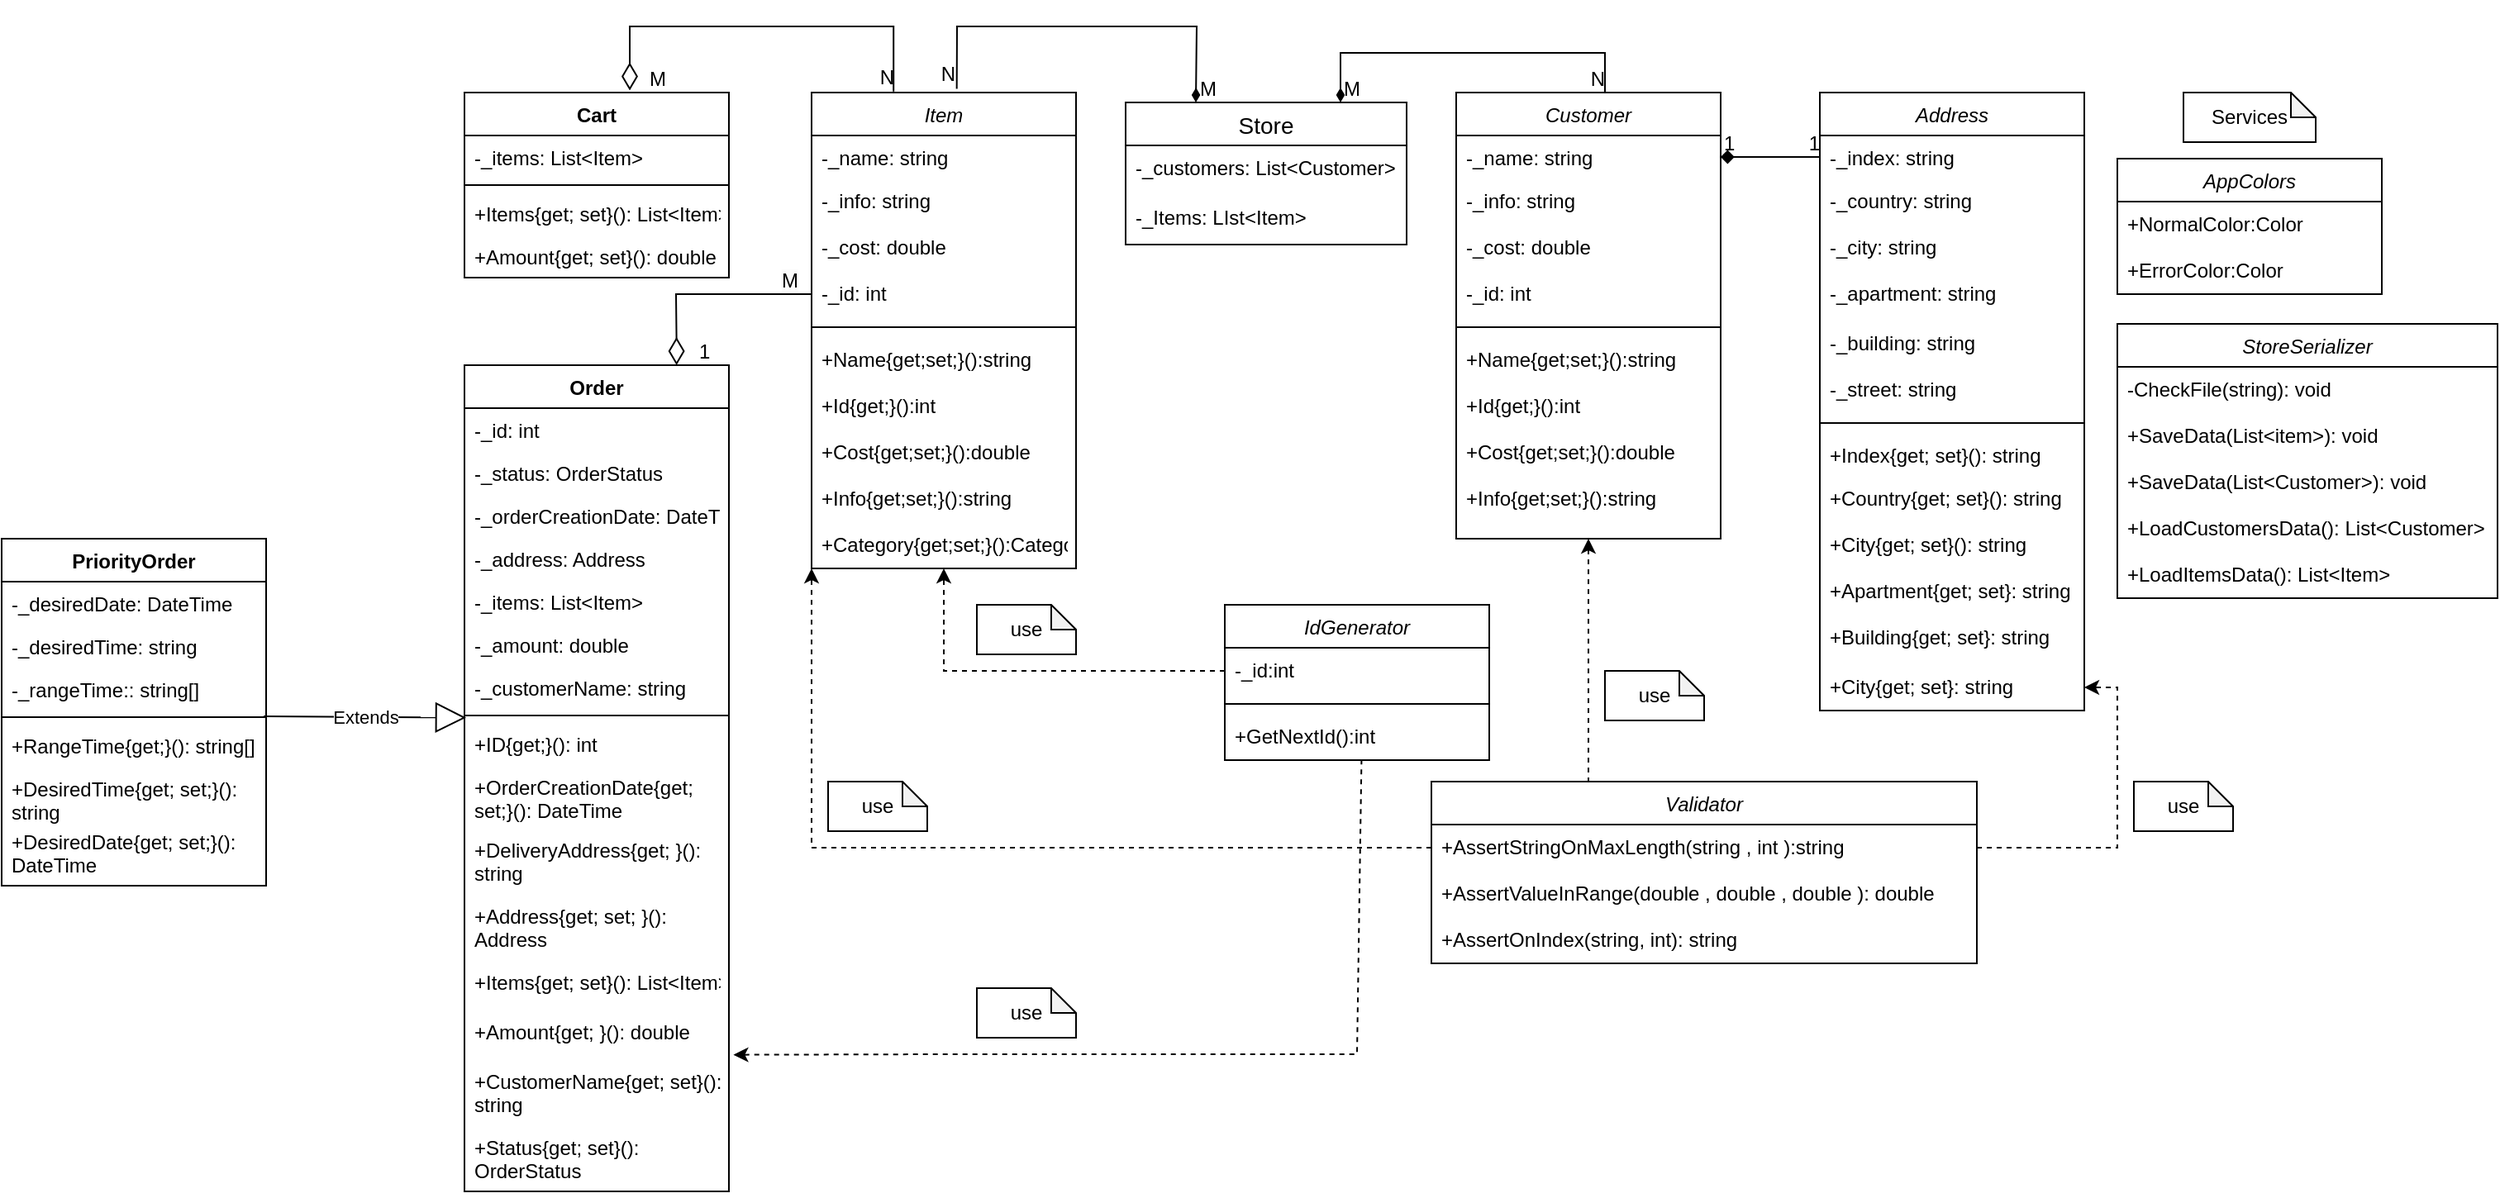 <mxfile version="20.7.4" type="device"><diagram id="C5RBs43oDa-KdzZeNtuy" name="Page-1"><mxGraphModel dx="1703" dy="504" grid="1" gridSize="10" guides="1" tooltips="1" connect="1" arrows="1" fold="1" page="1" pageScale="1" pageWidth="827" pageHeight="1169" background="#FFFFFF" math="0" shadow="0"><root><mxCell id="WIyWlLk6GJQsqaUBKTNV-0"/><mxCell id="WIyWlLk6GJQsqaUBKTNV-1" parent="WIyWlLk6GJQsqaUBKTNV-0"/><mxCell id="zkfFHV4jXpPFQw0GAbJ--0" value="Item" style="swimlane;fontStyle=2;align=center;verticalAlign=top;childLayout=stackLayout;horizontal=1;startSize=26;horizontalStack=0;resizeParent=1;resizeLast=0;collapsible=1;marginBottom=0;rounded=0;shadow=0;strokeWidth=1;" parent="WIyWlLk6GJQsqaUBKTNV-1" vertex="1"><mxGeometry x="-110" y="60" width="160" height="288" as="geometry"><mxRectangle x="230" y="140" width="160" height="26" as="alternateBounds"/></mxGeometry></mxCell><mxCell id="zkfFHV4jXpPFQw0GAbJ--1" value="-_name: string" style="text;align=left;verticalAlign=top;spacingLeft=4;spacingRight=4;overflow=hidden;rotatable=0;points=[[0,0.5],[1,0.5]];portConstraint=eastwest;" parent="zkfFHV4jXpPFQw0GAbJ--0" vertex="1"><mxGeometry y="26" width="160" height="26" as="geometry"/></mxCell><mxCell id="zkfFHV4jXpPFQw0GAbJ--2" value="-_info: string" style="text;align=left;verticalAlign=top;spacingLeft=4;spacingRight=4;overflow=hidden;rotatable=0;points=[[0,0.5],[1,0.5]];portConstraint=eastwest;rounded=0;shadow=0;html=0;" parent="zkfFHV4jXpPFQw0GAbJ--0" vertex="1"><mxGeometry y="52" width="160" height="28" as="geometry"/></mxCell><mxCell id="519BTDG2XaVJSGXnpHSW-0" value="-_cost: double" style="text;align=left;verticalAlign=top;spacingLeft=4;spacingRight=4;overflow=hidden;rotatable=0;points=[[0,0.5],[1,0.5]];portConstraint=eastwest;rounded=0;shadow=0;html=0;" parent="zkfFHV4jXpPFQw0GAbJ--0" vertex="1"><mxGeometry y="80" width="160" height="28" as="geometry"/></mxCell><mxCell id="519BTDG2XaVJSGXnpHSW-1" value="-_id: int" style="text;align=left;verticalAlign=top;spacingLeft=4;spacingRight=4;overflow=hidden;rotatable=0;points=[[0,0.5],[1,0.5]];portConstraint=eastwest;rounded=0;shadow=0;html=0;" parent="zkfFHV4jXpPFQw0GAbJ--0" vertex="1"><mxGeometry y="108" width="160" height="28" as="geometry"/></mxCell><mxCell id="zkfFHV4jXpPFQw0GAbJ--4" value="" style="line;html=1;strokeWidth=1;align=left;verticalAlign=middle;spacingTop=-1;spacingLeft=3;spacingRight=3;rotatable=0;labelPosition=right;points=[];portConstraint=eastwest;" parent="zkfFHV4jXpPFQw0GAbJ--0" vertex="1"><mxGeometry y="136" width="160" height="12" as="geometry"/></mxCell><mxCell id="519BTDG2XaVJSGXnpHSW-2" value="+Name{get;set;}():string" style="text;align=left;verticalAlign=top;spacingLeft=4;spacingRight=4;overflow=hidden;rotatable=0;points=[[0,0.5],[1,0.5]];portConstraint=eastwest;rounded=0;shadow=0;html=0;" parent="zkfFHV4jXpPFQw0GAbJ--0" vertex="1"><mxGeometry y="148" width="160" height="28" as="geometry"/></mxCell><mxCell id="519BTDG2XaVJSGXnpHSW-5" value="+Id{get;}():int" style="text;align=left;verticalAlign=top;spacingLeft=4;spacingRight=4;overflow=hidden;rotatable=0;points=[[0,0.5],[1,0.5]];portConstraint=eastwest;rounded=0;shadow=0;html=0;" parent="zkfFHV4jXpPFQw0GAbJ--0" vertex="1"><mxGeometry y="176" width="160" height="28" as="geometry"/></mxCell><mxCell id="519BTDG2XaVJSGXnpHSW-4" value="+Cost{get;set;}():double" style="text;align=left;verticalAlign=top;spacingLeft=4;spacingRight=4;overflow=hidden;rotatable=0;points=[[0,0.5],[1,0.5]];portConstraint=eastwest;rounded=0;shadow=0;html=0;" parent="zkfFHV4jXpPFQw0GAbJ--0" vertex="1"><mxGeometry y="204" width="160" height="28" as="geometry"/></mxCell><mxCell id="519BTDG2XaVJSGXnpHSW-3" value="+Info{get;set;}():string" style="text;align=left;verticalAlign=top;spacingLeft=4;spacingRight=4;overflow=hidden;rotatable=0;points=[[0,0.5],[1,0.5]];portConstraint=eastwest;rounded=0;shadow=0;html=0;" parent="zkfFHV4jXpPFQw0GAbJ--0" vertex="1"><mxGeometry y="232" width="160" height="28" as="geometry"/></mxCell><mxCell id="vRdYXKlZXbFBW9rXrEya-14" value="+Category{get;set;}():Categoty" style="text;align=left;verticalAlign=top;spacingLeft=4;spacingRight=4;overflow=hidden;rotatable=0;points=[[0,0.5],[1,0.5]];portConstraint=eastwest;rounded=0;shadow=0;html=0;" vertex="1" parent="zkfFHV4jXpPFQw0GAbJ--0"><mxGeometry y="260" width="160" height="28" as="geometry"/></mxCell><mxCell id="519BTDG2XaVJSGXnpHSW-16" value="AppColors" style="swimlane;fontStyle=2;align=center;verticalAlign=top;childLayout=stackLayout;horizontal=1;startSize=26;horizontalStack=0;resizeParent=1;resizeLast=0;collapsible=1;marginBottom=0;rounded=0;shadow=0;strokeWidth=1;" parent="WIyWlLk6GJQsqaUBKTNV-1" vertex="1"><mxGeometry x="680" y="100" width="160" height="82" as="geometry"><mxRectangle x="230" y="140" width="160" height="26" as="alternateBounds"/></mxGeometry></mxCell><mxCell id="519BTDG2XaVJSGXnpHSW-21" value="+NormalColor:Color" style="text;align=left;verticalAlign=top;spacingLeft=4;spacingRight=4;overflow=hidden;rotatable=0;points=[[0,0.5],[1,0.5]];portConstraint=eastwest;rounded=0;shadow=0;html=0;" parent="519BTDG2XaVJSGXnpHSW-16" vertex="1"><mxGeometry y="26" width="160" height="28" as="geometry"/></mxCell><mxCell id="519BTDG2XaVJSGXnpHSW-22" value="+ErrorColor:Color" style="text;align=left;verticalAlign=top;spacingLeft=4;spacingRight=4;overflow=hidden;rotatable=0;points=[[0,0.5],[1,0.5]];portConstraint=eastwest;rounded=0;shadow=0;html=0;" parent="519BTDG2XaVJSGXnpHSW-16" vertex="1"><mxGeometry y="54" width="160" height="28" as="geometry"/></mxCell><mxCell id="519BTDG2XaVJSGXnpHSW-24" value="IdGenerator" style="swimlane;fontStyle=2;align=center;verticalAlign=top;childLayout=stackLayout;horizontal=1;startSize=26;horizontalStack=0;resizeParent=1;resizeLast=0;collapsible=1;marginBottom=0;rounded=0;shadow=0;strokeWidth=1;" parent="WIyWlLk6GJQsqaUBKTNV-1" vertex="1"><mxGeometry x="140" y="370" width="160" height="94" as="geometry"><mxRectangle x="230" y="140" width="160" height="26" as="alternateBounds"/></mxGeometry></mxCell><mxCell id="519BTDG2XaVJSGXnpHSW-25" value="-_id:int" style="text;align=left;verticalAlign=top;spacingLeft=4;spacingRight=4;overflow=hidden;rotatable=0;points=[[0,0.5],[1,0.5]];portConstraint=eastwest;rounded=0;shadow=0;html=0;" parent="519BTDG2XaVJSGXnpHSW-24" vertex="1"><mxGeometry y="26" width="160" height="28" as="geometry"/></mxCell><mxCell id="519BTDG2XaVJSGXnpHSW-27" value="" style="line;html=1;strokeWidth=1;align=left;verticalAlign=middle;spacingTop=-1;spacingLeft=3;spacingRight=3;rotatable=0;labelPosition=right;points=[];portConstraint=eastwest;" parent="519BTDG2XaVJSGXnpHSW-24" vertex="1"><mxGeometry y="54" width="160" height="12" as="geometry"/></mxCell><mxCell id="519BTDG2XaVJSGXnpHSW-26" value="+GetNextId():int" style="text;align=left;verticalAlign=top;spacingLeft=4;spacingRight=4;overflow=hidden;rotatable=0;points=[[0,0.5],[1,0.5]];portConstraint=eastwest;rounded=0;shadow=0;html=0;" parent="519BTDG2XaVJSGXnpHSW-24" vertex="1"><mxGeometry y="66" width="160" height="28" as="geometry"/></mxCell><mxCell id="519BTDG2XaVJSGXnpHSW-28" value="" style="endArrow=classic;html=1;rounded=0;exitX=0;exitY=0.5;exitDx=0;exitDy=0;entryX=0.5;entryY=1;entryDx=0;entryDy=0;dashed=1;" parent="WIyWlLk6GJQsqaUBKTNV-1" source="519BTDG2XaVJSGXnpHSW-25" target="zkfFHV4jXpPFQw0GAbJ--0" edge="1"><mxGeometry width="50" height="50" relative="1" as="geometry"><mxPoint x="350" y="320" as="sourcePoint"/><mxPoint x="290" y="410" as="targetPoint"/><Array as="points"><mxPoint x="-30" y="410"/></Array></mxGeometry></mxCell><mxCell id="519BTDG2XaVJSGXnpHSW-32" value="use" style="shape=note;whiteSpace=wrap;html=1;backgroundOutline=1;darkOpacity=0.05;size=15;" parent="WIyWlLk6GJQsqaUBKTNV-1" vertex="1"><mxGeometry x="-10" y="370" width="60" height="30" as="geometry"/></mxCell><mxCell id="N-7RvLQb_nXn4aWoGoAr-60" style="edgeStyle=orthogonalEdgeStyle;rounded=0;orthogonalLoop=1;jettySize=auto;html=1;exitX=0.25;exitY=0;exitDx=0;exitDy=0;entryX=0.5;entryY=1;entryDx=0;entryDy=0;dashed=1;" parent="WIyWlLk6GJQsqaUBKTNV-1" source="519BTDG2XaVJSGXnpHSW-34" target="N-7RvLQb_nXn4aWoGoAr-1" edge="1"><mxGeometry relative="1" as="geometry"><Array as="points"><mxPoint x="360" y="477"/></Array></mxGeometry></mxCell><mxCell id="519BTDG2XaVJSGXnpHSW-34" value="Validator&#10;" style="swimlane;fontStyle=2;align=center;verticalAlign=top;childLayout=stackLayout;horizontal=1;startSize=26;horizontalStack=0;resizeParent=1;resizeLast=0;collapsible=1;marginBottom=0;rounded=0;shadow=0;strokeWidth=1;" parent="WIyWlLk6GJQsqaUBKTNV-1" vertex="1"><mxGeometry x="265" y="477" width="330" height="110" as="geometry"><mxRectangle x="230" y="140" width="160" height="26" as="alternateBounds"/></mxGeometry></mxCell><mxCell id="519BTDG2XaVJSGXnpHSW-35" value="+AssertStringOnMaxLength(string , int ):string" style="text;align=left;verticalAlign=top;spacingLeft=4;spacingRight=4;overflow=hidden;rotatable=0;points=[[0,0.5],[1,0.5]];portConstraint=eastwest;rounded=0;shadow=0;html=0;" parent="519BTDG2XaVJSGXnpHSW-34" vertex="1"><mxGeometry y="26" width="330" height="28" as="geometry"/></mxCell><mxCell id="519BTDG2XaVJSGXnpHSW-37" value="+AssertValueInRange(double , double , double ): double&#10;" style="text;align=left;verticalAlign=top;spacingLeft=4;spacingRight=4;overflow=hidden;rotatable=0;points=[[0,0.5],[1,0.5]];portConstraint=eastwest;rounded=0;shadow=0;html=0;" parent="519BTDG2XaVJSGXnpHSW-34" vertex="1"><mxGeometry y="54" width="330" height="28" as="geometry"/></mxCell><mxCell id="N-7RvLQb_nXn4aWoGoAr-53" value="+AssertOnIndex(string, int): string" style="text;align=left;verticalAlign=top;spacingLeft=4;spacingRight=4;overflow=hidden;rotatable=0;points=[[0,0.5],[1,0.5]];portConstraint=eastwest;rounded=0;shadow=0;html=0;" parent="519BTDG2XaVJSGXnpHSW-34" vertex="1"><mxGeometry y="82" width="330" height="28" as="geometry"/></mxCell><mxCell id="519BTDG2XaVJSGXnpHSW-40" style="edgeStyle=orthogonalEdgeStyle;rounded=0;orthogonalLoop=1;jettySize=auto;html=1;exitX=0;exitY=0.5;exitDx=0;exitDy=0;entryX=0;entryY=1;entryDx=0;entryDy=0;dashed=1;" parent="WIyWlLk6GJQsqaUBKTNV-1" source="519BTDG2XaVJSGXnpHSW-35" target="zkfFHV4jXpPFQw0GAbJ--0" edge="1"><mxGeometry relative="1" as="geometry"/></mxCell><mxCell id="519BTDG2XaVJSGXnpHSW-41" value="use" style="shape=note;whiteSpace=wrap;html=1;backgroundOutline=1;darkOpacity=0.05;size=15;" parent="WIyWlLk6GJQsqaUBKTNV-1" vertex="1"><mxGeometry x="-100" y="477" width="60" height="30" as="geometry"/></mxCell><mxCell id="N-7RvLQb_nXn4aWoGoAr-0" style="edgeStyle=orthogonalEdgeStyle;rounded=0;orthogonalLoop=1;jettySize=auto;html=1;exitX=0.5;exitY=1;exitDx=0;exitDy=0;exitPerimeter=0;dashed=1;" parent="WIyWlLk6GJQsqaUBKTNV-1" edge="1"><mxGeometry relative="1" as="geometry"><mxPoint x="700.0" y="370" as="sourcePoint"/><mxPoint x="700.0" y="370" as="targetPoint"/></mxGeometry></mxCell><mxCell id="N-7RvLQb_nXn4aWoGoAr-1" value="Customer" style="swimlane;fontStyle=2;align=center;verticalAlign=top;childLayout=stackLayout;horizontal=1;startSize=26;horizontalStack=0;resizeParent=1;resizeLast=0;collapsible=1;marginBottom=0;rounded=0;shadow=0;strokeWidth=1;" parent="WIyWlLk6GJQsqaUBKTNV-1" vertex="1"><mxGeometry x="280" y="60" width="160" height="270" as="geometry"><mxRectangle x="230" y="140" width="160" height="26" as="alternateBounds"/></mxGeometry></mxCell><mxCell id="N-7RvLQb_nXn4aWoGoAr-2" value="-_name: string" style="text;align=left;verticalAlign=top;spacingLeft=4;spacingRight=4;overflow=hidden;rotatable=0;points=[[0,0.5],[1,0.5]];portConstraint=eastwest;" parent="N-7RvLQb_nXn4aWoGoAr-1" vertex="1"><mxGeometry y="26" width="160" height="26" as="geometry"/></mxCell><mxCell id="N-7RvLQb_nXn4aWoGoAr-3" value="-_info: string" style="text;align=left;verticalAlign=top;spacingLeft=4;spacingRight=4;overflow=hidden;rotatable=0;points=[[0,0.5],[1,0.5]];portConstraint=eastwest;rounded=0;shadow=0;html=0;" parent="N-7RvLQb_nXn4aWoGoAr-1" vertex="1"><mxGeometry y="52" width="160" height="28" as="geometry"/></mxCell><mxCell id="N-7RvLQb_nXn4aWoGoAr-4" value="-_cost: double" style="text;align=left;verticalAlign=top;spacingLeft=4;spacingRight=4;overflow=hidden;rotatable=0;points=[[0,0.5],[1,0.5]];portConstraint=eastwest;rounded=0;shadow=0;html=0;" parent="N-7RvLQb_nXn4aWoGoAr-1" vertex="1"><mxGeometry y="80" width="160" height="28" as="geometry"/></mxCell><mxCell id="N-7RvLQb_nXn4aWoGoAr-5" value="-_id: int" style="text;align=left;verticalAlign=top;spacingLeft=4;spacingRight=4;overflow=hidden;rotatable=0;points=[[0,0.5],[1,0.5]];portConstraint=eastwest;rounded=0;shadow=0;html=0;" parent="N-7RvLQb_nXn4aWoGoAr-1" vertex="1"><mxGeometry y="108" width="160" height="28" as="geometry"/></mxCell><mxCell id="N-7RvLQb_nXn4aWoGoAr-6" value="" style="line;html=1;strokeWidth=1;align=left;verticalAlign=middle;spacingTop=-1;spacingLeft=3;spacingRight=3;rotatable=0;labelPosition=right;points=[];portConstraint=eastwest;" parent="N-7RvLQb_nXn4aWoGoAr-1" vertex="1"><mxGeometry y="136" width="160" height="12" as="geometry"/></mxCell><mxCell id="N-7RvLQb_nXn4aWoGoAr-7" value="+Name{get;set;}():string" style="text;align=left;verticalAlign=top;spacingLeft=4;spacingRight=4;overflow=hidden;rotatable=0;points=[[0,0.5],[1,0.5]];portConstraint=eastwest;rounded=0;shadow=0;html=0;" parent="N-7RvLQb_nXn4aWoGoAr-1" vertex="1"><mxGeometry y="148" width="160" height="28" as="geometry"/></mxCell><mxCell id="N-7RvLQb_nXn4aWoGoAr-8" value="+Id{get;}():int" style="text;align=left;verticalAlign=top;spacingLeft=4;spacingRight=4;overflow=hidden;rotatable=0;points=[[0,0.5],[1,0.5]];portConstraint=eastwest;rounded=0;shadow=0;html=0;" parent="N-7RvLQb_nXn4aWoGoAr-1" vertex="1"><mxGeometry y="176" width="160" height="28" as="geometry"/></mxCell><mxCell id="N-7RvLQb_nXn4aWoGoAr-9" value="+Cost{get;set;}():double" style="text;align=left;verticalAlign=top;spacingLeft=4;spacingRight=4;overflow=hidden;rotatable=0;points=[[0,0.5],[1,0.5]];portConstraint=eastwest;rounded=0;shadow=0;html=0;" parent="N-7RvLQb_nXn4aWoGoAr-1" vertex="1"><mxGeometry y="204" width="160" height="28" as="geometry"/></mxCell><mxCell id="N-7RvLQb_nXn4aWoGoAr-10" value="+Info{get;set;}():string" style="text;align=left;verticalAlign=top;spacingLeft=4;spacingRight=4;overflow=hidden;rotatable=0;points=[[0,0.5],[1,0.5]];portConstraint=eastwest;rounded=0;shadow=0;html=0;" parent="N-7RvLQb_nXn4aWoGoAr-1" vertex="1"><mxGeometry y="232" width="160" height="28" as="geometry"/></mxCell><mxCell id="N-7RvLQb_nXn4aWoGoAr-26" value="Address" style="swimlane;fontStyle=2;align=center;verticalAlign=top;childLayout=stackLayout;horizontal=1;startSize=26;horizontalStack=0;resizeParent=1;resizeLast=0;collapsible=1;marginBottom=0;rounded=0;shadow=0;strokeWidth=1;" parent="WIyWlLk6GJQsqaUBKTNV-1" vertex="1"><mxGeometry x="500" y="60" width="160" height="374" as="geometry"><mxRectangle x="230" y="140" width="160" height="26" as="alternateBounds"/></mxGeometry></mxCell><mxCell id="N-7RvLQb_nXn4aWoGoAr-25" value="-_index: string    " style="text;align=left;verticalAlign=top;spacingLeft=4;spacingRight=4;overflow=hidden;rotatable=0;points=[[0,0.5],[1,0.5]];portConstraint=eastwest;" parent="N-7RvLQb_nXn4aWoGoAr-26" vertex="1"><mxGeometry y="26" width="160" height="26" as="geometry"/></mxCell><mxCell id="N-7RvLQb_nXn4aWoGoAr-24" value="-_country: string" style="text;align=left;verticalAlign=top;spacingLeft=4;spacingRight=4;overflow=hidden;rotatable=0;points=[[0,0.5],[1,0.5]];portConstraint=eastwest;rounded=0;shadow=0;html=0;" parent="N-7RvLQb_nXn4aWoGoAr-26" vertex="1"><mxGeometry y="52" width="160" height="28" as="geometry"/></mxCell><mxCell id="N-7RvLQb_nXn4aWoGoAr-23" value="-_city: string" style="text;align=left;verticalAlign=top;spacingLeft=4;spacingRight=4;overflow=hidden;rotatable=0;points=[[0,0.5],[1,0.5]];portConstraint=eastwest;rounded=0;shadow=0;html=0;" parent="N-7RvLQb_nXn4aWoGoAr-26" vertex="1"><mxGeometry y="80" width="160" height="28" as="geometry"/></mxCell><mxCell id="N-7RvLQb_nXn4aWoGoAr-20" value="-_apartment: string" style="text;align=left;verticalAlign=top;spacingLeft=4;spacingRight=4;overflow=hidden;rotatable=0;points=[[0,0.5],[1,0.5]];portConstraint=eastwest;rounded=0;shadow=0;html=0;" parent="N-7RvLQb_nXn4aWoGoAr-26" vertex="1"><mxGeometry y="108" width="160" height="30" as="geometry"/></mxCell><mxCell id="N-7RvLQb_nXn4aWoGoAr-21" value="-_building: string" style="text;align=left;verticalAlign=top;spacingLeft=4;spacingRight=4;overflow=hidden;rotatable=0;points=[[0,0.5],[1,0.5]];portConstraint=eastwest;rounded=0;shadow=0;html=0;" parent="N-7RvLQb_nXn4aWoGoAr-26" vertex="1"><mxGeometry y="138" width="160" height="28" as="geometry"/></mxCell><mxCell id="N-7RvLQb_nXn4aWoGoAr-22" value="-_street: string" style="text;align=left;verticalAlign=top;spacingLeft=4;spacingRight=4;overflow=hidden;rotatable=0;points=[[0,0.5],[1,0.5]];portConstraint=eastwest;rounded=0;shadow=0;html=0;" parent="N-7RvLQb_nXn4aWoGoAr-26" vertex="1"><mxGeometry y="166" width="160" height="28" as="geometry"/></mxCell><mxCell id="N-7RvLQb_nXn4aWoGoAr-31" value="" style="line;html=1;strokeWidth=1;align=left;verticalAlign=middle;spacingTop=-1;spacingLeft=3;spacingRight=3;rotatable=0;labelPosition=right;points=[];portConstraint=eastwest;" parent="N-7RvLQb_nXn4aWoGoAr-26" vertex="1"><mxGeometry y="194" width="160" height="12" as="geometry"/></mxCell><mxCell id="N-7RvLQb_nXn4aWoGoAr-36" value="+Index{get; set}(): string" style="text;align=left;verticalAlign=top;spacingLeft=4;spacingRight=4;overflow=hidden;rotatable=0;points=[[0,0.5],[1,0.5]];portConstraint=eastwest;" parent="N-7RvLQb_nXn4aWoGoAr-26" vertex="1"><mxGeometry y="206" width="160" height="26" as="geometry"/></mxCell><mxCell id="N-7RvLQb_nXn4aWoGoAr-37" value="+Country{get; set}(): string" style="text;align=left;verticalAlign=top;spacingLeft=4;spacingRight=4;overflow=hidden;rotatable=0;points=[[0,0.5],[1,0.5]];portConstraint=eastwest;rounded=0;shadow=0;html=0;" parent="N-7RvLQb_nXn4aWoGoAr-26" vertex="1"><mxGeometry y="232" width="160" height="28" as="geometry"/></mxCell><mxCell id="N-7RvLQb_nXn4aWoGoAr-41" value="+City{get; set}(): string" style="text;align=left;verticalAlign=top;spacingLeft=4;spacingRight=4;overflow=hidden;rotatable=0;points=[[0,0.5],[1,0.5]];portConstraint=eastwest;rounded=0;shadow=0;html=0;" parent="N-7RvLQb_nXn4aWoGoAr-26" vertex="1"><mxGeometry y="260" width="160" height="28" as="geometry"/></mxCell><mxCell id="N-7RvLQb_nXn4aWoGoAr-40" value="+Apartment{get; set}: string" style="text;align=left;verticalAlign=top;spacingLeft=4;spacingRight=4;overflow=hidden;rotatable=0;points=[[0,0.5],[1,0.5]];portConstraint=eastwest;rounded=0;shadow=0;html=0;" parent="N-7RvLQb_nXn4aWoGoAr-26" vertex="1"><mxGeometry y="288" width="160" height="28" as="geometry"/></mxCell><mxCell id="N-7RvLQb_nXn4aWoGoAr-39" value="+Building{get; set}: string" style="text;align=left;verticalAlign=top;spacingLeft=4;spacingRight=4;overflow=hidden;rotatable=0;points=[[0,0.5],[1,0.5]];portConstraint=eastwest;rounded=0;shadow=0;html=0;" parent="N-7RvLQb_nXn4aWoGoAr-26" vertex="1"><mxGeometry y="316" width="160" height="30" as="geometry"/></mxCell><mxCell id="N-7RvLQb_nXn4aWoGoAr-38" value="+City{get; set}: string" style="text;align=left;verticalAlign=top;spacingLeft=4;spacingRight=4;overflow=hidden;rotatable=0;points=[[0,0.5],[1,0.5]];portConstraint=eastwest;rounded=0;shadow=0;html=0;" parent="N-7RvLQb_nXn4aWoGoAr-26" vertex="1"><mxGeometry y="346" width="160" height="28" as="geometry"/></mxCell><mxCell id="N-7RvLQb_nXn4aWoGoAr-43" value="Services" style="shape=note;whiteSpace=wrap;html=1;backgroundOutline=1;darkOpacity=0.05;size=15;" parent="WIyWlLk6GJQsqaUBKTNV-1" vertex="1"><mxGeometry x="720" y="60" width="80" height="30" as="geometry"/></mxCell><mxCell id="N-7RvLQb_nXn4aWoGoAr-44" value="StoreSerializer" style="swimlane;fontStyle=2;align=center;verticalAlign=top;childLayout=stackLayout;horizontal=1;startSize=26;horizontalStack=0;resizeParent=1;resizeLast=0;collapsible=1;marginBottom=0;rounded=0;shadow=0;strokeWidth=1;" parent="WIyWlLk6GJQsqaUBKTNV-1" vertex="1"><mxGeometry x="680" y="200" width="230" height="166" as="geometry"><mxRectangle x="230" y="140" width="160" height="26" as="alternateBounds"/></mxGeometry></mxCell><mxCell id="N-7RvLQb_nXn4aWoGoAr-45" value="-CheckFile(string): void" style="text;align=left;verticalAlign=top;spacingLeft=4;spacingRight=4;overflow=hidden;rotatable=0;points=[[0,0.5],[1,0.5]];portConstraint=eastwest;rounded=0;shadow=0;html=0;" parent="N-7RvLQb_nXn4aWoGoAr-44" vertex="1"><mxGeometry y="26" width="230" height="28" as="geometry"/></mxCell><mxCell id="N-7RvLQb_nXn4aWoGoAr-46" value="+SaveData(List&lt;item&gt;): void" style="text;align=left;verticalAlign=top;spacingLeft=4;spacingRight=4;overflow=hidden;rotatable=0;points=[[0,0.5],[1,0.5]];portConstraint=eastwest;rounded=0;shadow=0;html=0;" parent="N-7RvLQb_nXn4aWoGoAr-44" vertex="1"><mxGeometry y="54" width="230" height="28" as="geometry"/></mxCell><mxCell id="N-7RvLQb_nXn4aWoGoAr-50" value="+SaveData(List&lt;Customer&gt;): void" style="text;align=left;verticalAlign=top;spacingLeft=4;spacingRight=4;overflow=hidden;rotatable=0;points=[[0,0.5],[1,0.5]];portConstraint=eastwest;rounded=0;shadow=0;html=0;" parent="N-7RvLQb_nXn4aWoGoAr-44" vertex="1"><mxGeometry y="82" width="230" height="28" as="geometry"/></mxCell><mxCell id="N-7RvLQb_nXn4aWoGoAr-51" value="+LoadCustomersData(): List&lt;Customer&gt;" style="text;align=left;verticalAlign=top;spacingLeft=4;spacingRight=4;overflow=hidden;rotatable=0;points=[[0,0.5],[1,0.5]];portConstraint=eastwest;rounded=0;shadow=0;html=0;" parent="N-7RvLQb_nXn4aWoGoAr-44" vertex="1"><mxGeometry y="110" width="230" height="28" as="geometry"/></mxCell><mxCell id="N-7RvLQb_nXn4aWoGoAr-52" value="+LoadItemsData(): List&lt;Item&gt;" style="text;align=left;verticalAlign=top;spacingLeft=4;spacingRight=4;overflow=hidden;rotatable=0;points=[[0,0.5],[1,0.5]];portConstraint=eastwest;rounded=0;shadow=0;html=0;" parent="N-7RvLQb_nXn4aWoGoAr-44" vertex="1"><mxGeometry y="138" width="230" height="28" as="geometry"/></mxCell><mxCell id="N-7RvLQb_nXn4aWoGoAr-55" style="edgeStyle=orthogonalEdgeStyle;rounded=0;orthogonalLoop=1;jettySize=auto;html=1;exitX=1;exitY=0.5;exitDx=0;exitDy=0;entryX=1;entryY=0.5;entryDx=0;entryDy=0;dashed=1;" parent="WIyWlLk6GJQsqaUBKTNV-1" source="519BTDG2XaVJSGXnpHSW-35" target="N-7RvLQb_nXn4aWoGoAr-38" edge="1"><mxGeometry relative="1" as="geometry"/></mxCell><mxCell id="N-7RvLQb_nXn4aWoGoAr-57" value="use" style="shape=note;whiteSpace=wrap;html=1;backgroundOutline=1;darkOpacity=0.05;size=15;" parent="WIyWlLk6GJQsqaUBKTNV-1" vertex="1"><mxGeometry x="690" y="477" width="60" height="30" as="geometry"/></mxCell><mxCell id="N-7RvLQb_nXn4aWoGoAr-61" value="use" style="shape=note;whiteSpace=wrap;html=1;backgroundOutline=1;darkOpacity=0.05;size=15;" parent="WIyWlLk6GJQsqaUBKTNV-1" vertex="1"><mxGeometry x="370" y="410" width="60" height="30" as="geometry"/></mxCell><mxCell id="N-7RvLQb_nXn4aWoGoAr-62" value="" style="endArrow=none;html=1;rounded=0;entryX=0;entryY=0.5;entryDx=0;entryDy=0;exitX=1;exitY=0.5;exitDx=0;exitDy=0;startArrow=diamond;startFill=1;" parent="WIyWlLk6GJQsqaUBKTNV-1" source="N-7RvLQb_nXn4aWoGoAr-2" target="N-7RvLQb_nXn4aWoGoAr-25" edge="1"><mxGeometry relative="1" as="geometry"><mxPoint x="414" y="98.41" as="sourcePoint"/><mxPoint x="574" y="98.41" as="targetPoint"/></mxGeometry></mxCell><mxCell id="N-7RvLQb_nXn4aWoGoAr-63" value="1" style="resizable=0;html=1;align=left;verticalAlign=bottom;" parent="N-7RvLQb_nXn4aWoGoAr-62" connectable="0" vertex="1"><mxGeometry x="-1" relative="1" as="geometry"/></mxCell><mxCell id="N-7RvLQb_nXn4aWoGoAr-64" value="1" style="resizable=0;html=1;align=right;verticalAlign=bottom;" parent="N-7RvLQb_nXn4aWoGoAr-62" connectable="0" vertex="1"><mxGeometry x="1" relative="1" as="geometry"/></mxCell><mxCell id="N-7RvLQb_nXn4aWoGoAr-82" value="Store" style="swimlane;fontStyle=0;childLayout=stackLayout;horizontal=1;startSize=26;horizontalStack=0;resizeParent=1;resizeParentMax=0;resizeLast=0;collapsible=1;marginBottom=0;align=center;fontSize=14;" parent="WIyWlLk6GJQsqaUBKTNV-1" vertex="1"><mxGeometry x="80" y="66" width="170" height="86" as="geometry"/></mxCell><mxCell id="N-7RvLQb_nXn4aWoGoAr-83" value="-_customers: List&lt;Customer&gt;" style="text;strokeColor=none;fillColor=none;spacingLeft=4;spacingRight=4;overflow=hidden;rotatable=0;points=[[0,0.5],[1,0.5]];portConstraint=eastwest;fontSize=12;" parent="N-7RvLQb_nXn4aWoGoAr-82" vertex="1"><mxGeometry y="26" width="170" height="30" as="geometry"/></mxCell><mxCell id="N-7RvLQb_nXn4aWoGoAr-84" value="-_Items: LIst&lt;Item&gt;" style="text;strokeColor=none;fillColor=none;spacingLeft=4;spacingRight=4;overflow=hidden;rotatable=0;points=[[0,0.5],[1,0.5]];portConstraint=eastwest;fontSize=12;" parent="N-7RvLQb_nXn4aWoGoAr-82" vertex="1"><mxGeometry y="56" width="170" height="30" as="geometry"/></mxCell><mxCell id="N-7RvLQb_nXn4aWoGoAr-88" value="" style="endArrow=none;html=1;rounded=0;startArrow=diamondThin;startFill=1;" parent="WIyWlLk6GJQsqaUBKTNV-1" edge="1"><mxGeometry relative="1" as="geometry"><mxPoint x="210" y="66" as="sourcePoint"/><mxPoint x="370" y="60" as="targetPoint"/><Array as="points"><mxPoint x="210" y="36"/><mxPoint x="370" y="36"/></Array></mxGeometry></mxCell><mxCell id="N-7RvLQb_nXn4aWoGoAr-89" value="M" style="resizable=0;html=1;align=left;verticalAlign=bottom;" parent="N-7RvLQb_nXn4aWoGoAr-88" connectable="0" vertex="1"><mxGeometry x="-1" relative="1" as="geometry"/></mxCell><mxCell id="N-7RvLQb_nXn4aWoGoAr-90" value="N" style="resizable=0;html=1;align=right;verticalAlign=bottom;" parent="N-7RvLQb_nXn4aWoGoAr-88" connectable="0" vertex="1"><mxGeometry x="1" relative="1" as="geometry"/></mxCell><mxCell id="N-7RvLQb_nXn4aWoGoAr-94" value="" style="endArrow=none;html=1;rounded=0;startArrow=diamondThin;startFill=1;entryX=0.549;entryY=-0.008;entryDx=0;entryDy=0;entryPerimeter=0;exitX=0.25;exitY=0;exitDx=0;exitDy=0;" parent="WIyWlLk6GJQsqaUBKTNV-1" source="N-7RvLQb_nXn4aWoGoAr-82" target="zkfFHV4jXpPFQw0GAbJ--0" edge="1"><mxGeometry relative="1" as="geometry"><mxPoint x="60" y="50" as="sourcePoint"/><mxPoint x="220" y="44.0" as="targetPoint"/><Array as="points"><mxPoint x="123" y="20"/><mxPoint x="-22" y="20"/></Array></mxGeometry></mxCell><mxCell id="N-7RvLQb_nXn4aWoGoAr-95" value="M" style="resizable=0;html=1;align=left;verticalAlign=bottom;" parent="N-7RvLQb_nXn4aWoGoAr-94" connectable="0" vertex="1"><mxGeometry x="-1" relative="1" as="geometry"/></mxCell><mxCell id="N-7RvLQb_nXn4aWoGoAr-96" value="N" style="resizable=0;html=1;align=right;verticalAlign=bottom;" parent="N-7RvLQb_nXn4aWoGoAr-94" connectable="0" vertex="1"><mxGeometry x="1" relative="1" as="geometry"/></mxCell><mxCell id="vRdYXKlZXbFBW9rXrEya-0" value="Cart" style="swimlane;fontStyle=1;align=center;verticalAlign=top;childLayout=stackLayout;horizontal=1;startSize=26;horizontalStack=0;resizeParent=1;resizeParentMax=0;resizeLast=0;collapsible=1;marginBottom=0;" vertex="1" parent="WIyWlLk6GJQsqaUBKTNV-1"><mxGeometry x="-320" y="60" width="160" height="112" as="geometry"/></mxCell><mxCell id="vRdYXKlZXbFBW9rXrEya-1" value="-_items: List&lt;Item&gt;" style="text;strokeColor=none;fillColor=none;align=left;verticalAlign=top;spacingLeft=4;spacingRight=4;overflow=hidden;rotatable=0;points=[[0,0.5],[1,0.5]];portConstraint=eastwest;" vertex="1" parent="vRdYXKlZXbFBW9rXrEya-0"><mxGeometry y="26" width="160" height="26" as="geometry"/></mxCell><mxCell id="vRdYXKlZXbFBW9rXrEya-2" value="" style="line;strokeWidth=1;fillColor=none;align=left;verticalAlign=middle;spacingTop=-1;spacingLeft=3;spacingRight=3;rotatable=0;labelPosition=right;points=[];portConstraint=eastwest;strokeColor=inherit;" vertex="1" parent="vRdYXKlZXbFBW9rXrEya-0"><mxGeometry y="52" width="160" height="8" as="geometry"/></mxCell><mxCell id="vRdYXKlZXbFBW9rXrEya-3" value="+Items{get; set}(): List&lt;Item&gt;" style="text;strokeColor=none;fillColor=none;align=left;verticalAlign=top;spacingLeft=4;spacingRight=4;overflow=hidden;rotatable=0;points=[[0,0.5],[1,0.5]];portConstraint=eastwest;" vertex="1" parent="vRdYXKlZXbFBW9rXrEya-0"><mxGeometry y="60" width="160" height="26" as="geometry"/></mxCell><mxCell id="vRdYXKlZXbFBW9rXrEya-7" value="+Amount{get; set}(): double&#10;" style="text;strokeColor=none;fillColor=none;align=left;verticalAlign=top;spacingLeft=4;spacingRight=4;overflow=hidden;rotatable=0;points=[[0,0.5],[1,0.5]];portConstraint=eastwest;" vertex="1" parent="vRdYXKlZXbFBW9rXrEya-0"><mxGeometry y="86" width="160" height="26" as="geometry"/></mxCell><mxCell id="vRdYXKlZXbFBW9rXrEya-9" value="Order" style="swimlane;fontStyle=1;align=center;verticalAlign=top;childLayout=stackLayout;horizontal=1;startSize=26;horizontalStack=0;resizeParent=1;resizeParentMax=0;resizeLast=0;collapsible=1;marginBottom=0;" vertex="1" parent="WIyWlLk6GJQsqaUBKTNV-1"><mxGeometry x="-320" y="225" width="160" height="500" as="geometry"/></mxCell><mxCell id="vRdYXKlZXbFBW9rXrEya-10" value="-_id: int" style="text;strokeColor=none;fillColor=none;align=left;verticalAlign=top;spacingLeft=4;spacingRight=4;overflow=hidden;rotatable=0;points=[[0,0.5],[1,0.5]];portConstraint=eastwest;" vertex="1" parent="vRdYXKlZXbFBW9rXrEya-9"><mxGeometry y="26" width="160" height="26" as="geometry"/></mxCell><mxCell id="vRdYXKlZXbFBW9rXrEya-13" value="-_status: OrderStatus" style="text;strokeColor=none;fillColor=none;align=left;verticalAlign=top;spacingLeft=4;spacingRight=4;overflow=hidden;rotatable=0;points=[[0,0.5],[1,0.5]];portConstraint=eastwest;" vertex="1" parent="vRdYXKlZXbFBW9rXrEya-9"><mxGeometry y="52" width="160" height="26" as="geometry"/></mxCell><mxCell id="vRdYXKlZXbFBW9rXrEya-30" value="-_orderCreationDate: DateTime" style="text;strokeColor=none;fillColor=none;align=left;verticalAlign=top;spacingLeft=4;spacingRight=4;overflow=hidden;rotatable=0;points=[[0,0.5],[1,0.5]];portConstraint=eastwest;" vertex="1" parent="vRdYXKlZXbFBW9rXrEya-9"><mxGeometry y="78" width="160" height="26" as="geometry"/></mxCell><mxCell id="vRdYXKlZXbFBW9rXrEya-29" value="-_address: Address" style="text;strokeColor=none;fillColor=none;align=left;verticalAlign=top;spacingLeft=4;spacingRight=4;overflow=hidden;rotatable=0;points=[[0,0.5],[1,0.5]];portConstraint=eastwest;" vertex="1" parent="vRdYXKlZXbFBW9rXrEya-9"><mxGeometry y="104" width="160" height="26" as="geometry"/></mxCell><mxCell id="vRdYXKlZXbFBW9rXrEya-31" value="-_items: List&lt;Item&gt;" style="text;strokeColor=none;fillColor=none;align=left;verticalAlign=top;spacingLeft=4;spacingRight=4;overflow=hidden;rotatable=0;points=[[0,0.5],[1,0.5]];portConstraint=eastwest;" vertex="1" parent="vRdYXKlZXbFBW9rXrEya-9"><mxGeometry y="130" width="160" height="26" as="geometry"/></mxCell><mxCell id="vRdYXKlZXbFBW9rXrEya-32" value="-_amount: double" style="text;strokeColor=none;fillColor=none;align=left;verticalAlign=top;spacingLeft=4;spacingRight=4;overflow=hidden;rotatable=0;points=[[0,0.5],[1,0.5]];portConstraint=eastwest;" vertex="1" parent="vRdYXKlZXbFBW9rXrEya-9"><mxGeometry y="156" width="160" height="26" as="geometry"/></mxCell><mxCell id="vRdYXKlZXbFBW9rXrEya-33" value="-_customerName: string" style="text;strokeColor=none;fillColor=none;align=left;verticalAlign=top;spacingLeft=4;spacingRight=4;overflow=hidden;rotatable=0;points=[[0,0.5],[1,0.5]];portConstraint=eastwest;" vertex="1" parent="vRdYXKlZXbFBW9rXrEya-9"><mxGeometry y="182" width="160" height="26" as="geometry"/></mxCell><mxCell id="vRdYXKlZXbFBW9rXrEya-11" value="" style="line;strokeWidth=1;fillColor=none;align=left;verticalAlign=middle;spacingTop=-1;spacingLeft=3;spacingRight=3;rotatable=0;labelPosition=right;points=[];portConstraint=eastwest;strokeColor=inherit;" vertex="1" parent="vRdYXKlZXbFBW9rXrEya-9"><mxGeometry y="208" width="160" height="8" as="geometry"/></mxCell><mxCell id="vRdYXKlZXbFBW9rXrEya-12" value="+ID{get;}(): int" style="text;strokeColor=none;fillColor=none;align=left;verticalAlign=top;spacingLeft=4;spacingRight=4;overflow=hidden;rotatable=0;points=[[0,0.5],[1,0.5]];portConstraint=eastwest;" vertex="1" parent="vRdYXKlZXbFBW9rXrEya-9"><mxGeometry y="216" width="160" height="26" as="geometry"/></mxCell><mxCell id="vRdYXKlZXbFBW9rXrEya-34" value="+OrderCreationDate{get; &#10;set;}(): DateTime" style="text;strokeColor=none;fillColor=none;align=left;verticalAlign=top;spacingLeft=4;spacingRight=4;overflow=hidden;rotatable=0;points=[[0,0.5],[1,0.5]];portConstraint=eastwest;" vertex="1" parent="vRdYXKlZXbFBW9rXrEya-9"><mxGeometry y="242" width="160" height="38" as="geometry"/></mxCell><mxCell id="vRdYXKlZXbFBW9rXrEya-46" value="+DeliveryAddress{get; }():&#10;string" style="text;strokeColor=none;fillColor=none;align=left;verticalAlign=top;spacingLeft=4;spacingRight=4;overflow=hidden;rotatable=0;points=[[0,0.5],[1,0.5]];portConstraint=eastwest;" vertex="1" parent="vRdYXKlZXbFBW9rXrEya-9"><mxGeometry y="280" width="160" height="40" as="geometry"/></mxCell><mxCell id="vRdYXKlZXbFBW9rXrEya-48" value="+Address{get; set; }(): &#10;Address" style="text;strokeColor=none;fillColor=none;align=left;verticalAlign=top;spacingLeft=4;spacingRight=4;overflow=hidden;rotatable=0;points=[[0,0.5],[1,0.5]];portConstraint=eastwest;" vertex="1" parent="vRdYXKlZXbFBW9rXrEya-9"><mxGeometry y="320" width="160" height="40" as="geometry"/></mxCell><mxCell id="vRdYXKlZXbFBW9rXrEya-49" value="+Items{get; set}(): List&lt;Item&gt;" style="text;strokeColor=none;fillColor=none;align=left;verticalAlign=top;spacingLeft=4;spacingRight=4;overflow=hidden;rotatable=0;points=[[0,0.5],[1,0.5]];portConstraint=eastwest;" vertex="1" parent="vRdYXKlZXbFBW9rXrEya-9"><mxGeometry y="360" width="160" height="30" as="geometry"/></mxCell><mxCell id="vRdYXKlZXbFBW9rXrEya-50" value="+Amount{get; }(): double" style="text;strokeColor=none;fillColor=none;align=left;verticalAlign=top;spacingLeft=4;spacingRight=4;overflow=hidden;rotatable=0;points=[[0,0.5],[1,0.5]];portConstraint=eastwest;" vertex="1" parent="vRdYXKlZXbFBW9rXrEya-9"><mxGeometry y="390" width="160" height="30" as="geometry"/></mxCell><mxCell id="vRdYXKlZXbFBW9rXrEya-51" value="+CustomerName{get; set}():&#10;string" style="text;strokeColor=none;fillColor=none;align=left;verticalAlign=top;spacingLeft=4;spacingRight=4;overflow=hidden;rotatable=0;points=[[0,0.5],[1,0.5]];portConstraint=eastwest;" vertex="1" parent="vRdYXKlZXbFBW9rXrEya-9"><mxGeometry y="420" width="160" height="40" as="geometry"/></mxCell><mxCell id="vRdYXKlZXbFBW9rXrEya-52" value="+Status{get; set}(): &#10;OrderStatus" style="text;strokeColor=none;fillColor=none;align=left;verticalAlign=top;spacingLeft=4;spacingRight=4;overflow=hidden;rotatable=0;points=[[0,0.5],[1,0.5]];portConstraint=eastwest;" vertex="1" parent="vRdYXKlZXbFBW9rXrEya-9"><mxGeometry y="460" width="160" height="40" as="geometry"/></mxCell><mxCell id="vRdYXKlZXbFBW9rXrEya-53" value="PriorityOrder" style="swimlane;fontStyle=1;align=center;verticalAlign=top;childLayout=stackLayout;horizontal=1;startSize=26;horizontalStack=0;resizeParent=1;resizeParentMax=0;resizeLast=0;collapsible=1;marginBottom=0;" vertex="1" parent="WIyWlLk6GJQsqaUBKTNV-1"><mxGeometry x="-600" y="330" width="160" height="210" as="geometry"/></mxCell><mxCell id="vRdYXKlZXbFBW9rXrEya-54" value="-_desiredDate: DateTime" style="text;strokeColor=none;fillColor=none;align=left;verticalAlign=top;spacingLeft=4;spacingRight=4;overflow=hidden;rotatable=0;points=[[0,0.5],[1,0.5]];portConstraint=eastwest;" vertex="1" parent="vRdYXKlZXbFBW9rXrEya-53"><mxGeometry y="26" width="160" height="26" as="geometry"/></mxCell><mxCell id="vRdYXKlZXbFBW9rXrEya-57" value="-_desiredTime: string" style="text;strokeColor=none;fillColor=none;align=left;verticalAlign=top;spacingLeft=4;spacingRight=4;overflow=hidden;rotatable=0;points=[[0,0.5],[1,0.5]];portConstraint=eastwest;" vertex="1" parent="vRdYXKlZXbFBW9rXrEya-53"><mxGeometry y="52" width="160" height="26" as="geometry"/></mxCell><mxCell id="vRdYXKlZXbFBW9rXrEya-58" value="-_rangeTime:: string[]" style="text;strokeColor=none;fillColor=none;align=left;verticalAlign=top;spacingLeft=4;spacingRight=4;overflow=hidden;rotatable=0;points=[[0,0.5],[1,0.5]];portConstraint=eastwest;" vertex="1" parent="vRdYXKlZXbFBW9rXrEya-53"><mxGeometry y="78" width="160" height="26" as="geometry"/></mxCell><mxCell id="vRdYXKlZXbFBW9rXrEya-55" value="" style="line;strokeWidth=1;fillColor=none;align=left;verticalAlign=middle;spacingTop=-1;spacingLeft=3;spacingRight=3;rotatable=0;labelPosition=right;points=[];portConstraint=eastwest;strokeColor=inherit;" vertex="1" parent="vRdYXKlZXbFBW9rXrEya-53"><mxGeometry y="104" width="160" height="8" as="geometry"/></mxCell><mxCell id="vRdYXKlZXbFBW9rXrEya-56" value="+RangeTime{get;}(): string[]" style="text;strokeColor=none;fillColor=none;align=left;verticalAlign=top;spacingLeft=4;spacingRight=4;overflow=hidden;rotatable=0;points=[[0,0.5],[1,0.5]];portConstraint=eastwest;" vertex="1" parent="vRdYXKlZXbFBW9rXrEya-53"><mxGeometry y="112" width="160" height="26" as="geometry"/></mxCell><mxCell id="vRdYXKlZXbFBW9rXrEya-59" value="+DesiredTime{get; set;}():&#10;string" style="text;strokeColor=none;fillColor=none;align=left;verticalAlign=top;spacingLeft=4;spacingRight=4;overflow=hidden;rotatable=0;points=[[0,0.5],[1,0.5]];portConstraint=eastwest;" vertex="1" parent="vRdYXKlZXbFBW9rXrEya-53"><mxGeometry y="138" width="160" height="32" as="geometry"/></mxCell><mxCell id="vRdYXKlZXbFBW9rXrEya-60" value="+DesiredDate{get; set;}():&#10;DateTime" style="text;strokeColor=none;fillColor=none;align=left;verticalAlign=top;spacingLeft=4;spacingRight=4;overflow=hidden;rotatable=0;points=[[0,0.5],[1,0.5]];portConstraint=eastwest;" vertex="1" parent="vRdYXKlZXbFBW9rXrEya-53"><mxGeometry y="170" width="160" height="40" as="geometry"/></mxCell><mxCell id="vRdYXKlZXbFBW9rXrEya-65" value="Extends" style="endArrow=block;endSize=16;endFill=0;html=1;rounded=0;exitX=0.991;exitY=-0.174;exitDx=0;exitDy=0;exitPerimeter=0;entryX=0.006;entryY=1.203;entryDx=0;entryDy=0;entryPerimeter=0;" edge="1" parent="WIyWlLk6GJQsqaUBKTNV-1" source="vRdYXKlZXbFBW9rXrEya-56" target="vRdYXKlZXbFBW9rXrEya-33"><mxGeometry width="160" relative="1" as="geometry"><mxPoint x="-430" y="330" as="sourcePoint"/><mxPoint x="-270" y="330" as="targetPoint"/></mxGeometry></mxCell><mxCell id="vRdYXKlZXbFBW9rXrEya-66" value="" style="endArrow=classic;html=1;rounded=0;entryX=1.017;entryY=0.911;entryDx=0;entryDy=0;dashed=1;exitX=0.517;exitY=0.988;exitDx=0;exitDy=0;exitPerimeter=0;entryPerimeter=0;" edge="1" parent="WIyWlLk6GJQsqaUBKTNV-1" source="519BTDG2XaVJSGXnpHSW-26" target="vRdYXKlZXbFBW9rXrEya-50"><mxGeometry width="50" height="50" relative="1" as="geometry"><mxPoint x="210" y="620" as="sourcePoint"/><mxPoint x="-30" y="580" as="targetPoint"/><Array as="points"><mxPoint x="220" y="642"/><mxPoint x="-30" y="642"/></Array></mxGeometry></mxCell><mxCell id="vRdYXKlZXbFBW9rXrEya-67" value="use" style="shape=note;whiteSpace=wrap;html=1;backgroundOutline=1;darkOpacity=0.05;size=15;" vertex="1" parent="WIyWlLk6GJQsqaUBKTNV-1"><mxGeometry x="-10" y="602" width="60" height="30" as="geometry"/></mxCell><mxCell id="vRdYXKlZXbFBW9rXrEya-91" value="" style="endArrow=none;html=1;endSize=12;startArrow=diamondThin;startSize=14;startFill=0;edgeStyle=orthogonalEdgeStyle;align=left;verticalAlign=bottom;rounded=0;endFill=0;exitX=0.625;exitY=-0.011;exitDx=0;exitDy=0;exitPerimeter=0;entryX=0.31;entryY=-0.002;entryDx=0;entryDy=0;entryPerimeter=0;" edge="1" parent="WIyWlLk6GJQsqaUBKTNV-1" source="vRdYXKlZXbFBW9rXrEya-0" target="zkfFHV4jXpPFQw0GAbJ--0"><mxGeometry x="-1" y="3" relative="1" as="geometry"><mxPoint x="-220" y="49.85" as="sourcePoint"/><mxPoint x="-60" y="49.85" as="targetPoint"/><Array as="points"><mxPoint x="-220" y="20"/><mxPoint x="-60" y="20"/></Array></mxGeometry></mxCell><mxCell id="vRdYXKlZXbFBW9rXrEya-92" value="N" style="resizable=0;html=1;align=right;verticalAlign=bottom;" connectable="0" vertex="1" parent="WIyWlLk6GJQsqaUBKTNV-1"><mxGeometry x="-60.0" y="59.999" as="geometry"/></mxCell><mxCell id="vRdYXKlZXbFBW9rXrEya-93" value="M" style="resizable=0;html=1;align=left;verticalAlign=bottom;" connectable="0" vertex="1" parent="WIyWlLk6GJQsqaUBKTNV-1"><mxGeometry x="-210" y="60" as="geometry"/></mxCell><mxCell id="vRdYXKlZXbFBW9rXrEya-96" value="" style="endArrow=none;html=1;endSize=12;startArrow=diamondThin;startSize=14;startFill=0;edgeStyle=orthogonalEdgeStyle;align=left;verticalAlign=bottom;rounded=0;entryX=0;entryY=0.5;entryDx=0;entryDy=0;exitX=0.802;exitY=0;exitDx=0;exitDy=0;exitPerimeter=0;endFill=0;" edge="1" parent="WIyWlLk6GJQsqaUBKTNV-1" source="vRdYXKlZXbFBW9rXrEya-9" target="519BTDG2XaVJSGXnpHSW-1"><mxGeometry x="-1" y="3" relative="1" as="geometry"><mxPoint x="-280" y="200" as="sourcePoint"/><mxPoint x="-120" y="200" as="targetPoint"/><Array as="points"><mxPoint x="-192" y="210"/><mxPoint x="-192" y="210"/><mxPoint x="-192" y="182"/></Array></mxGeometry></mxCell><mxCell id="vRdYXKlZXbFBW9rXrEya-97" value="&lt;blockquote style=&quot;margin: 0 0 0 40px; border: none; padding: 0px;&quot;&gt;1&lt;/blockquote&gt;" style="resizable=0;html=1;align=left;verticalAlign=bottom;" connectable="0" vertex="1" parent="WIyWlLk6GJQsqaUBKTNV-1"><mxGeometry x="-220" y="225" as="geometry"/></mxCell><mxCell id="vRdYXKlZXbFBW9rXrEya-98" value="&lt;span style=&quot;color: rgb(0, 0, 0); font-family: Helvetica; font-size: 12px; font-style: normal; font-variant-ligatures: normal; font-variant-caps: normal; font-weight: 400; letter-spacing: normal; orphans: 2; text-align: right; text-indent: 0px; text-transform: none; widows: 2; word-spacing: 0px; -webkit-text-stroke-width: 0px; background-color: rgb(251, 251, 251); text-decoration-thickness: initial; text-decoration-style: initial; text-decoration-color: initial; float: none; display: inline !important;&quot;&gt;M&lt;/span&gt;" style="text;whiteSpace=wrap;html=1;" vertex="1" parent="WIyWlLk6GJQsqaUBKTNV-1"><mxGeometry x="-130" y="160" width="10" height="20" as="geometry"/></mxCell></root></mxGraphModel></diagram></mxfile>